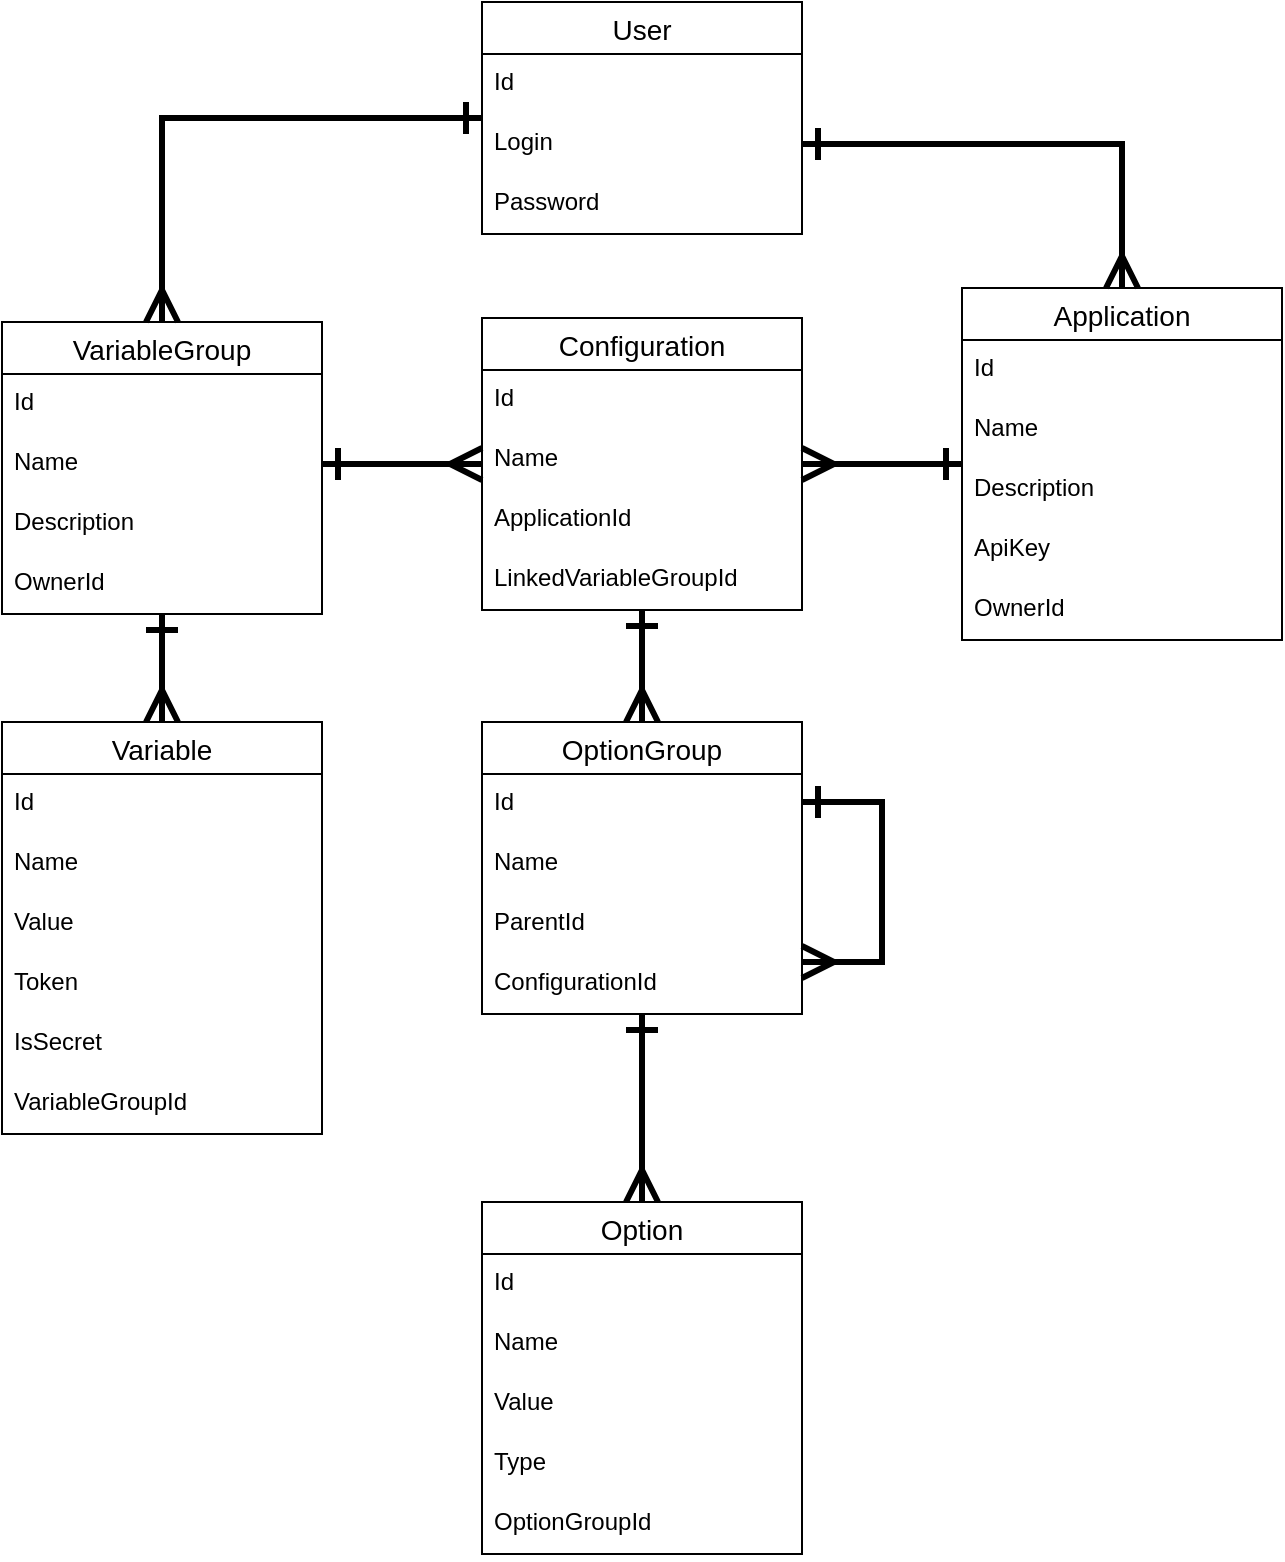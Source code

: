 <mxfile version="17.2.4" type="github">
  <diagram id="PDAsZ8IC92JcKwIoYMZo" name="Page-1">
    <mxGraphModel dx="1185" dy="635" grid="1" gridSize="10" guides="1" tooltips="1" connect="1" arrows="1" fold="1" page="1" pageScale="1" pageWidth="827" pageHeight="1169" math="0" shadow="0">
      <root>
        <mxCell id="0" />
        <mxCell id="1" parent="0" />
        <mxCell id="nhzfJIpU8V5EPtyC8g2L-11" style="edgeStyle=orthogonalEdgeStyle;rounded=0;orthogonalLoop=1;jettySize=auto;html=1;endArrow=ERmany;endFill=0;strokeWidth=3;endSize=12;startArrow=ERone;startFill=0;startSize=12;" edge="1" parent="1" source="nhzfJIpU8V5EPtyC8g2L-3" target="nhzfJIpU8V5EPtyC8g2L-7">
          <mxGeometry relative="1" as="geometry" />
        </mxCell>
        <mxCell id="nhzfJIpU8V5EPtyC8g2L-3" value="Application" style="swimlane;fontStyle=0;childLayout=stackLayout;horizontal=1;startSize=26;horizontalStack=0;resizeParent=1;resizeParentMax=0;resizeLast=0;collapsible=1;marginBottom=0;align=center;fontSize=14;" vertex="1" parent="1">
          <mxGeometry x="840" y="143" width="160" height="176" as="geometry" />
        </mxCell>
        <mxCell id="nhzfJIpU8V5EPtyC8g2L-4" value="Id" style="text;strokeColor=none;fillColor=none;spacingLeft=4;spacingRight=4;overflow=hidden;rotatable=0;points=[[0,0.5],[1,0.5]];portConstraint=eastwest;fontSize=12;" vertex="1" parent="nhzfJIpU8V5EPtyC8g2L-3">
          <mxGeometry y="26" width="160" height="30" as="geometry" />
        </mxCell>
        <mxCell id="nhzfJIpU8V5EPtyC8g2L-5" value="Name" style="text;strokeColor=none;fillColor=none;spacingLeft=4;spacingRight=4;overflow=hidden;rotatable=0;points=[[0,0.5],[1,0.5]];portConstraint=eastwest;fontSize=12;" vertex="1" parent="nhzfJIpU8V5EPtyC8g2L-3">
          <mxGeometry y="56" width="160" height="30" as="geometry" />
        </mxCell>
        <mxCell id="nhzfJIpU8V5EPtyC8g2L-6" value="Description" style="text;strokeColor=none;fillColor=none;spacingLeft=4;spacingRight=4;overflow=hidden;rotatable=0;points=[[0,0.5],[1,0.5]];portConstraint=eastwest;fontSize=12;" vertex="1" parent="nhzfJIpU8V5EPtyC8g2L-3">
          <mxGeometry y="86" width="160" height="30" as="geometry" />
        </mxCell>
        <mxCell id="nhzfJIpU8V5EPtyC8g2L-42" value="ApiKey" style="text;strokeColor=none;fillColor=none;spacingLeft=4;spacingRight=4;overflow=hidden;rotatable=0;points=[[0,0.5],[1,0.5]];portConstraint=eastwest;fontSize=12;" vertex="1" parent="nhzfJIpU8V5EPtyC8g2L-3">
          <mxGeometry y="116" width="160" height="30" as="geometry" />
        </mxCell>
        <mxCell id="nhzfJIpU8V5EPtyC8g2L-48" value="OwnerId" style="text;strokeColor=none;fillColor=none;spacingLeft=4;spacingRight=4;overflow=hidden;rotatable=0;points=[[0,0.5],[1,0.5]];portConstraint=eastwest;fontSize=12;" vertex="1" parent="nhzfJIpU8V5EPtyC8g2L-3">
          <mxGeometry y="146" width="160" height="30" as="geometry" />
        </mxCell>
        <mxCell id="nhzfJIpU8V5EPtyC8g2L-16" style="edgeStyle=orthogonalEdgeStyle;rounded=0;orthogonalLoop=1;jettySize=auto;html=1;startArrow=ERone;startFill=0;endArrow=ERmany;endFill=0;startSize=12;endSize=12;strokeWidth=3;" edge="1" parent="1" source="nhzfJIpU8V5EPtyC8g2L-7" target="nhzfJIpU8V5EPtyC8g2L-12">
          <mxGeometry relative="1" as="geometry" />
        </mxCell>
        <mxCell id="nhzfJIpU8V5EPtyC8g2L-7" value="Configuration" style="swimlane;fontStyle=0;childLayout=stackLayout;horizontal=1;startSize=26;horizontalStack=0;resizeParent=1;resizeParentMax=0;resizeLast=0;collapsible=1;marginBottom=0;align=center;fontSize=14;" vertex="1" parent="1">
          <mxGeometry x="600" y="158" width="160" height="146" as="geometry" />
        </mxCell>
        <mxCell id="nhzfJIpU8V5EPtyC8g2L-8" value="Id" style="text;strokeColor=none;fillColor=none;spacingLeft=4;spacingRight=4;overflow=hidden;rotatable=0;points=[[0,0.5],[1,0.5]];portConstraint=eastwest;fontSize=12;" vertex="1" parent="nhzfJIpU8V5EPtyC8g2L-7">
          <mxGeometry y="26" width="160" height="30" as="geometry" />
        </mxCell>
        <mxCell id="nhzfJIpU8V5EPtyC8g2L-9" value="Name" style="text;strokeColor=none;fillColor=none;spacingLeft=4;spacingRight=4;overflow=hidden;rotatable=0;points=[[0,0.5],[1,0.5]];portConstraint=eastwest;fontSize=12;" vertex="1" parent="nhzfJIpU8V5EPtyC8g2L-7">
          <mxGeometry y="56" width="160" height="30" as="geometry" />
        </mxCell>
        <mxCell id="nhzfJIpU8V5EPtyC8g2L-50" value="ApplicationId" style="text;strokeColor=none;fillColor=none;spacingLeft=4;spacingRight=4;overflow=hidden;rotatable=0;points=[[0,0.5],[1,0.5]];portConstraint=eastwest;fontSize=12;" vertex="1" parent="nhzfJIpU8V5EPtyC8g2L-7">
          <mxGeometry y="86" width="160" height="30" as="geometry" />
        </mxCell>
        <mxCell id="nhzfJIpU8V5EPtyC8g2L-55" value="LinkedVariableGroupId" style="text;strokeColor=none;fillColor=none;spacingLeft=4;spacingRight=4;overflow=hidden;rotatable=0;points=[[0,0.5],[1,0.5]];portConstraint=eastwest;fontSize=12;" vertex="1" parent="nhzfJIpU8V5EPtyC8g2L-7">
          <mxGeometry y="116" width="160" height="30" as="geometry" />
        </mxCell>
        <mxCell id="nhzfJIpU8V5EPtyC8g2L-21" style="edgeStyle=orthogonalEdgeStyle;rounded=0;orthogonalLoop=1;jettySize=auto;html=1;startArrow=ERone;startFill=0;endArrow=ERmany;endFill=0;startSize=12;endSize=12;strokeWidth=3;" edge="1" parent="1" source="nhzfJIpU8V5EPtyC8g2L-12" target="nhzfJIpU8V5EPtyC8g2L-17">
          <mxGeometry relative="1" as="geometry" />
        </mxCell>
        <mxCell id="nhzfJIpU8V5EPtyC8g2L-12" value="OptionGroup" style="swimlane;fontStyle=0;childLayout=stackLayout;horizontal=1;startSize=26;horizontalStack=0;resizeParent=1;resizeParentMax=0;resizeLast=0;collapsible=1;marginBottom=0;align=center;fontSize=14;" vertex="1" parent="1">
          <mxGeometry x="600" y="360" width="160" height="146" as="geometry" />
        </mxCell>
        <mxCell id="nhzfJIpU8V5EPtyC8g2L-13" value="Id" style="text;strokeColor=none;fillColor=none;spacingLeft=4;spacingRight=4;overflow=hidden;rotatable=0;points=[[0,0.5],[1,0.5]];portConstraint=eastwest;fontSize=12;" vertex="1" parent="nhzfJIpU8V5EPtyC8g2L-12">
          <mxGeometry y="26" width="160" height="30" as="geometry" />
        </mxCell>
        <mxCell id="nhzfJIpU8V5EPtyC8g2L-14" value="Name" style="text;strokeColor=none;fillColor=none;spacingLeft=4;spacingRight=4;overflow=hidden;rotatable=0;points=[[0,0.5],[1,0.5]];portConstraint=eastwest;fontSize=12;" vertex="1" parent="nhzfJIpU8V5EPtyC8g2L-12">
          <mxGeometry y="56" width="160" height="30" as="geometry" />
        </mxCell>
        <mxCell id="nhzfJIpU8V5EPtyC8g2L-15" value="ParentId" style="text;strokeColor=none;fillColor=none;spacingLeft=4;spacingRight=4;overflow=hidden;rotatable=0;points=[[0,0.5],[1,0.5]];portConstraint=eastwest;fontSize=12;" vertex="1" parent="nhzfJIpU8V5EPtyC8g2L-12">
          <mxGeometry y="86" width="160" height="30" as="geometry" />
        </mxCell>
        <mxCell id="nhzfJIpU8V5EPtyC8g2L-51" value="ConfigurationId" style="text;strokeColor=none;fillColor=none;spacingLeft=4;spacingRight=4;overflow=hidden;rotatable=0;points=[[0,0.5],[1,0.5]];portConstraint=eastwest;fontSize=12;" vertex="1" parent="nhzfJIpU8V5EPtyC8g2L-12">
          <mxGeometry y="116" width="160" height="30" as="geometry" />
        </mxCell>
        <mxCell id="nhzfJIpU8V5EPtyC8g2L-52" style="edgeStyle=orthogonalEdgeStyle;rounded=0;orthogonalLoop=1;jettySize=auto;html=1;startArrow=ERone;startFill=0;endArrow=ERmany;endFill=0;startSize=12;endSize=12;strokeWidth=3;" edge="1" parent="nhzfJIpU8V5EPtyC8g2L-12" source="nhzfJIpU8V5EPtyC8g2L-12" target="nhzfJIpU8V5EPtyC8g2L-51">
          <mxGeometry relative="1" as="geometry">
            <Array as="points">
              <mxPoint x="200" y="40" />
              <mxPoint x="200" y="120" />
            </Array>
          </mxGeometry>
        </mxCell>
        <mxCell id="nhzfJIpU8V5EPtyC8g2L-17" value="Option" style="swimlane;fontStyle=0;childLayout=stackLayout;horizontal=1;startSize=26;horizontalStack=0;resizeParent=1;resizeParentMax=0;resizeLast=0;collapsible=1;marginBottom=0;align=center;fontSize=14;" vertex="1" parent="1">
          <mxGeometry x="600" y="600" width="160" height="176" as="geometry" />
        </mxCell>
        <mxCell id="nhzfJIpU8V5EPtyC8g2L-18" value="Id" style="text;strokeColor=none;fillColor=none;spacingLeft=4;spacingRight=4;overflow=hidden;rotatable=0;points=[[0,0.5],[1,0.5]];portConstraint=eastwest;fontSize=12;" vertex="1" parent="nhzfJIpU8V5EPtyC8g2L-17">
          <mxGeometry y="26" width="160" height="30" as="geometry" />
        </mxCell>
        <mxCell id="nhzfJIpU8V5EPtyC8g2L-19" value="Name" style="text;strokeColor=none;fillColor=none;spacingLeft=4;spacingRight=4;overflow=hidden;rotatable=0;points=[[0,0.5],[1,0.5]];portConstraint=eastwest;fontSize=12;" vertex="1" parent="nhzfJIpU8V5EPtyC8g2L-17">
          <mxGeometry y="56" width="160" height="30" as="geometry" />
        </mxCell>
        <mxCell id="nhzfJIpU8V5EPtyC8g2L-20" value="Value" style="text;strokeColor=none;fillColor=none;spacingLeft=4;spacingRight=4;overflow=hidden;rotatable=0;points=[[0,0.5],[1,0.5]];portConstraint=eastwest;fontSize=12;" vertex="1" parent="nhzfJIpU8V5EPtyC8g2L-17">
          <mxGeometry y="86" width="160" height="30" as="geometry" />
        </mxCell>
        <mxCell id="nhzfJIpU8V5EPtyC8g2L-53" value="Type" style="text;strokeColor=none;fillColor=none;spacingLeft=4;spacingRight=4;overflow=hidden;rotatable=0;points=[[0,0.5],[1,0.5]];portConstraint=eastwest;fontSize=12;" vertex="1" parent="nhzfJIpU8V5EPtyC8g2L-17">
          <mxGeometry y="116" width="160" height="30" as="geometry" />
        </mxCell>
        <mxCell id="nhzfJIpU8V5EPtyC8g2L-54" value="OptionGroupId" style="text;strokeColor=none;fillColor=none;spacingLeft=4;spacingRight=4;overflow=hidden;rotatable=0;points=[[0,0.5],[1,0.5]];portConstraint=eastwest;fontSize=12;" vertex="1" parent="nhzfJIpU8V5EPtyC8g2L-17">
          <mxGeometry y="146" width="160" height="30" as="geometry" />
        </mxCell>
        <mxCell id="nhzfJIpU8V5EPtyC8g2L-30" style="edgeStyle=orthogonalEdgeStyle;rounded=0;orthogonalLoop=1;jettySize=auto;html=1;startArrow=ERone;startFill=0;endArrow=ERmany;endFill=0;startSize=12;endSize=12;strokeWidth=3;" edge="1" parent="1" source="nhzfJIpU8V5EPtyC8g2L-22" target="nhzfJIpU8V5EPtyC8g2L-26">
          <mxGeometry relative="1" as="geometry" />
        </mxCell>
        <mxCell id="nhzfJIpU8V5EPtyC8g2L-22" value="VariableGroup" style="swimlane;fontStyle=0;childLayout=stackLayout;horizontal=1;startSize=26;horizontalStack=0;resizeParent=1;resizeParentMax=0;resizeLast=0;collapsible=1;marginBottom=0;align=center;fontSize=14;" vertex="1" parent="1">
          <mxGeometry x="360" y="160" width="160" height="146" as="geometry" />
        </mxCell>
        <mxCell id="nhzfJIpU8V5EPtyC8g2L-23" value="Id" style="text;strokeColor=none;fillColor=none;spacingLeft=4;spacingRight=4;overflow=hidden;rotatable=0;points=[[0,0.5],[1,0.5]];portConstraint=eastwest;fontSize=12;" vertex="1" parent="nhzfJIpU8V5EPtyC8g2L-22">
          <mxGeometry y="26" width="160" height="30" as="geometry" />
        </mxCell>
        <mxCell id="nhzfJIpU8V5EPtyC8g2L-24" value="Name" style="text;strokeColor=none;fillColor=none;spacingLeft=4;spacingRight=4;overflow=hidden;rotatable=0;points=[[0,0.5],[1,0.5]];portConstraint=eastwest;fontSize=12;" vertex="1" parent="nhzfJIpU8V5EPtyC8g2L-22">
          <mxGeometry y="56" width="160" height="30" as="geometry" />
        </mxCell>
        <mxCell id="nhzfJIpU8V5EPtyC8g2L-25" value="Description" style="text;strokeColor=none;fillColor=none;spacingLeft=4;spacingRight=4;overflow=hidden;rotatable=0;points=[[0,0.5],[1,0.5]];portConstraint=eastwest;fontSize=12;" vertex="1" parent="nhzfJIpU8V5EPtyC8g2L-22">
          <mxGeometry y="86" width="160" height="30" as="geometry" />
        </mxCell>
        <mxCell id="nhzfJIpU8V5EPtyC8g2L-40" value="OwnerId" style="text;strokeColor=none;fillColor=none;spacingLeft=4;spacingRight=4;overflow=hidden;rotatable=0;points=[[0,0.5],[1,0.5]];portConstraint=eastwest;fontSize=12;" vertex="1" parent="nhzfJIpU8V5EPtyC8g2L-22">
          <mxGeometry y="116" width="160" height="30" as="geometry" />
        </mxCell>
        <mxCell id="nhzfJIpU8V5EPtyC8g2L-26" value="Variable" style="swimlane;fontStyle=0;childLayout=stackLayout;horizontal=1;startSize=26;horizontalStack=0;resizeParent=1;resizeParentMax=0;resizeLast=0;collapsible=1;marginBottom=0;align=center;fontSize=14;" vertex="1" parent="1">
          <mxGeometry x="360" y="360" width="160" height="206" as="geometry" />
        </mxCell>
        <mxCell id="nhzfJIpU8V5EPtyC8g2L-27" value="Id" style="text;strokeColor=none;fillColor=none;spacingLeft=4;spacingRight=4;overflow=hidden;rotatable=0;points=[[0,0.5],[1,0.5]];portConstraint=eastwest;fontSize=12;" vertex="1" parent="nhzfJIpU8V5EPtyC8g2L-26">
          <mxGeometry y="26" width="160" height="30" as="geometry" />
        </mxCell>
        <mxCell id="nhzfJIpU8V5EPtyC8g2L-28" value="Name" style="text;strokeColor=none;fillColor=none;spacingLeft=4;spacingRight=4;overflow=hidden;rotatable=0;points=[[0,0.5],[1,0.5]];portConstraint=eastwest;fontSize=12;" vertex="1" parent="nhzfJIpU8V5EPtyC8g2L-26">
          <mxGeometry y="56" width="160" height="30" as="geometry" />
        </mxCell>
        <mxCell id="nhzfJIpU8V5EPtyC8g2L-29" value="Value" style="text;strokeColor=none;fillColor=none;spacingLeft=4;spacingRight=4;overflow=hidden;rotatable=0;points=[[0,0.5],[1,0.5]];portConstraint=eastwest;fontSize=12;" vertex="1" parent="nhzfJIpU8V5EPtyC8g2L-26">
          <mxGeometry y="86" width="160" height="30" as="geometry" />
        </mxCell>
        <mxCell id="nhzfJIpU8V5EPtyC8g2L-38" value="Token" style="text;strokeColor=none;fillColor=none;spacingLeft=4;spacingRight=4;overflow=hidden;rotatable=0;points=[[0,0.5],[1,0.5]];portConstraint=eastwest;fontSize=12;" vertex="1" parent="nhzfJIpU8V5EPtyC8g2L-26">
          <mxGeometry y="116" width="160" height="30" as="geometry" />
        </mxCell>
        <mxCell id="nhzfJIpU8V5EPtyC8g2L-39" value="IsSecret" style="text;strokeColor=none;fillColor=none;spacingLeft=4;spacingRight=4;overflow=hidden;rotatable=0;points=[[0,0.5],[1,0.5]];portConstraint=eastwest;fontSize=12;" vertex="1" parent="nhzfJIpU8V5EPtyC8g2L-26">
          <mxGeometry y="146" width="160" height="30" as="geometry" />
        </mxCell>
        <mxCell id="nhzfJIpU8V5EPtyC8g2L-41" value="VariableGroupId" style="text;strokeColor=none;fillColor=none;spacingLeft=4;spacingRight=4;overflow=hidden;rotatable=0;points=[[0,0.5],[1,0.5]];portConstraint=eastwest;fontSize=12;" vertex="1" parent="nhzfJIpU8V5EPtyC8g2L-26">
          <mxGeometry y="176" width="160" height="30" as="geometry" />
        </mxCell>
        <mxCell id="nhzfJIpU8V5EPtyC8g2L-35" style="edgeStyle=orthogonalEdgeStyle;rounded=0;orthogonalLoop=1;jettySize=auto;html=1;startArrow=ERone;startFill=0;endArrow=ERmany;endFill=0;startSize=12;endSize=12;strokeWidth=3;" edge="1" parent="1" source="nhzfJIpU8V5EPtyC8g2L-31" target="nhzfJIpU8V5EPtyC8g2L-22">
          <mxGeometry relative="1" as="geometry" />
        </mxCell>
        <mxCell id="nhzfJIpU8V5EPtyC8g2L-31" value="User" style="swimlane;fontStyle=0;childLayout=stackLayout;horizontal=1;startSize=26;horizontalStack=0;resizeParent=1;resizeParentMax=0;resizeLast=0;collapsible=1;marginBottom=0;align=center;fontSize=14;" vertex="1" parent="1">
          <mxGeometry x="600" width="160" height="116" as="geometry" />
        </mxCell>
        <mxCell id="nhzfJIpU8V5EPtyC8g2L-32" value="Id" style="text;strokeColor=none;fillColor=none;spacingLeft=4;spacingRight=4;overflow=hidden;rotatable=0;points=[[0,0.5],[1,0.5]];portConstraint=eastwest;fontSize=12;" vertex="1" parent="nhzfJIpU8V5EPtyC8g2L-31">
          <mxGeometry y="26" width="160" height="30" as="geometry" />
        </mxCell>
        <mxCell id="nhzfJIpU8V5EPtyC8g2L-33" value="Login" style="text;strokeColor=none;fillColor=none;spacingLeft=4;spacingRight=4;overflow=hidden;rotatable=0;points=[[0,0.5],[1,0.5]];portConstraint=eastwest;fontSize=12;" vertex="1" parent="nhzfJIpU8V5EPtyC8g2L-31">
          <mxGeometry y="56" width="160" height="30" as="geometry" />
        </mxCell>
        <mxCell id="nhzfJIpU8V5EPtyC8g2L-34" value="Password" style="text;strokeColor=none;fillColor=none;spacingLeft=4;spacingRight=4;overflow=hidden;rotatable=0;points=[[0,0.5],[1,0.5]];portConstraint=eastwest;fontSize=12;" vertex="1" parent="nhzfJIpU8V5EPtyC8g2L-31">
          <mxGeometry y="86" width="160" height="30" as="geometry" />
        </mxCell>
        <mxCell id="nhzfJIpU8V5EPtyC8g2L-49" style="edgeStyle=orthogonalEdgeStyle;rounded=0;orthogonalLoop=1;jettySize=auto;html=1;startArrow=ERone;startFill=0;endArrow=ERmany;endFill=0;startSize=12;endSize=12;strokeWidth=3;" edge="1" parent="1" source="nhzfJIpU8V5EPtyC8g2L-33" target="nhzfJIpU8V5EPtyC8g2L-3">
          <mxGeometry relative="1" as="geometry" />
        </mxCell>
        <mxCell id="nhzfJIpU8V5EPtyC8g2L-56" style="edgeStyle=orthogonalEdgeStyle;rounded=0;orthogonalLoop=1;jettySize=auto;html=1;startArrow=ERone;startFill=0;endArrow=ERmany;endFill=0;startSize=12;endSize=12;strokeWidth=3;" edge="1" parent="1" source="nhzfJIpU8V5EPtyC8g2L-24" target="nhzfJIpU8V5EPtyC8g2L-7">
          <mxGeometry relative="1" as="geometry" />
        </mxCell>
      </root>
    </mxGraphModel>
  </diagram>
</mxfile>
